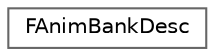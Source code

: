 digraph "Graphical Class Hierarchy"
{
 // INTERACTIVE_SVG=YES
 // LATEX_PDF_SIZE
  bgcolor="transparent";
  edge [fontname=Helvetica,fontsize=10,labelfontname=Helvetica,labelfontsize=10];
  node [fontname=Helvetica,fontsize=10,shape=box,height=0.2,width=0.4];
  rankdir="LR";
  Node0 [id="Node000000",label="FAnimBankDesc",height=0.2,width=0.4,color="grey40", fillcolor="white", style="filled",URL="$d4/d07/structFAnimBankDesc.html",tooltip=" "];
}

